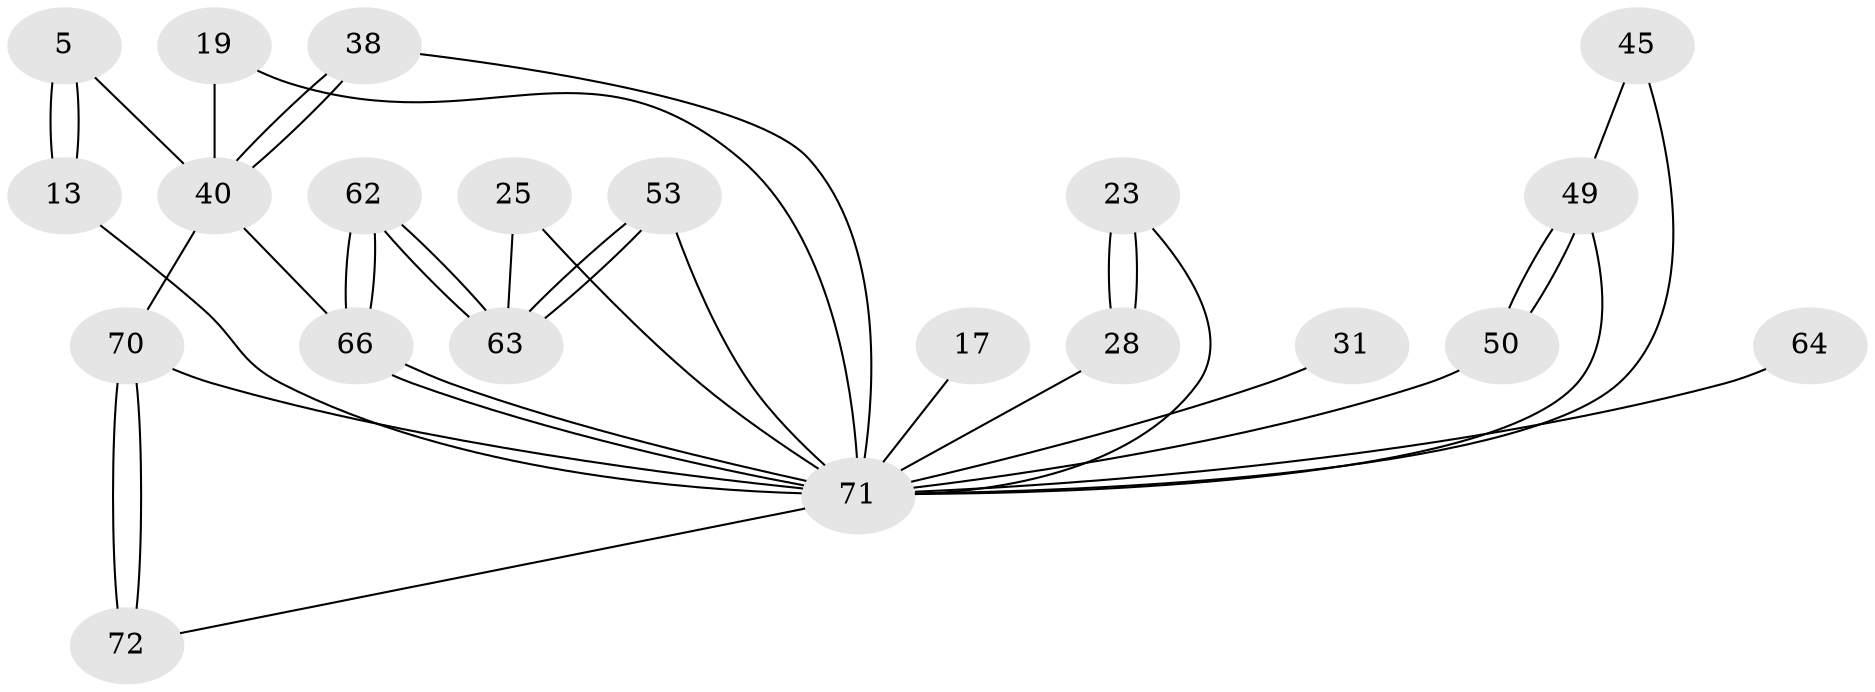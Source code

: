 // original degree distribution, {3: 0.05555555555555555, 4: 0.16666666666666666, 5: 0.5833333333333334, 6: 0.19444444444444445}
// Generated by graph-tools (version 1.1) at 2025/05/03/04/25 22:05:24]
// undirected, 21 vertices, 39 edges
graph export_dot {
graph [start="1"]
  node [color=gray90,style=filled];
  5 [pos="+0+0"];
  13 [pos="+0+0",super="+9+6"];
  17 [pos="+0.6763519042615742+0.15626022885353968"];
  19 [pos="+0.08794493014443724+0.30180706905321936",super="+14"];
  23 [pos="+0.6721698912989381+0.1670487180405835",super="+22"];
  25 [pos="+0.8257339304626712+0.4171059872621795",super="+24"];
  28 [pos="+0.6369832269201123+0.3350069101122475"];
  31 [pos="+0.421105745804271+0.3641525152025923"];
  38 [pos="+0+0.38971072279439484"];
  40 [pos="+0+1",super="+4+15"];
  45 [pos="+0.5260077085673084+0.4930601237469276",super="+41"];
  49 [pos="+0.4041605693649464+0.5466485045920662",super="+43+46"];
  50 [pos="+0.39273608992726067+0.5699282437265965"];
  53 [pos="+0.759564747314769+0.7206297839016176"];
  62 [pos="+1+1",super="+29"];
  63 [pos="+0.9544590901010557+0.8134061298140971",super="+57+52+30"];
  64 [pos="+0.23922622352513437+0.6219781199018104"];
  66 [pos="+1+1",super="+3"];
  70 [pos="+0.5249758527319784+0.7859048401384577",super="+69"];
  71 [pos="+0.7386404260183957+1",super="+55+56+67+34+18+60"];
  72 [pos="+0.5481359750575869+1"];
  5 -- 13 [weight=2];
  5 -- 13;
  5 -- 40;
  13 -- 71;
  17 -- 71 [weight=2];
  19 -- 40;
  19 -- 71 [weight=2];
  23 -- 28 [weight=2];
  23 -- 28;
  23 -- 71;
  25 -- 63 [weight=2];
  25 -- 71 [weight=2];
  28 -- 71;
  31 -- 71 [weight=3];
  38 -- 40 [weight=2];
  38 -- 40;
  38 -- 71;
  40 -- 66 [weight=2];
  40 -- 70;
  45 -- 49 [weight=2];
  45 -- 71 [weight=2];
  49 -- 50 [weight=2];
  49 -- 50;
  49 -- 71 [weight=2];
  50 -- 71;
  53 -- 63 [weight=2];
  53 -- 63;
  53 -- 71;
  62 -- 63 [weight=2];
  62 -- 63;
  62 -- 66 [weight=2];
  62 -- 66;
  64 -- 71 [weight=3];
  66 -- 71 [weight=2];
  66 -- 71;
  70 -- 72 [weight=2];
  70 -- 72;
  70 -- 71 [weight=5];
  71 -- 72;
}
